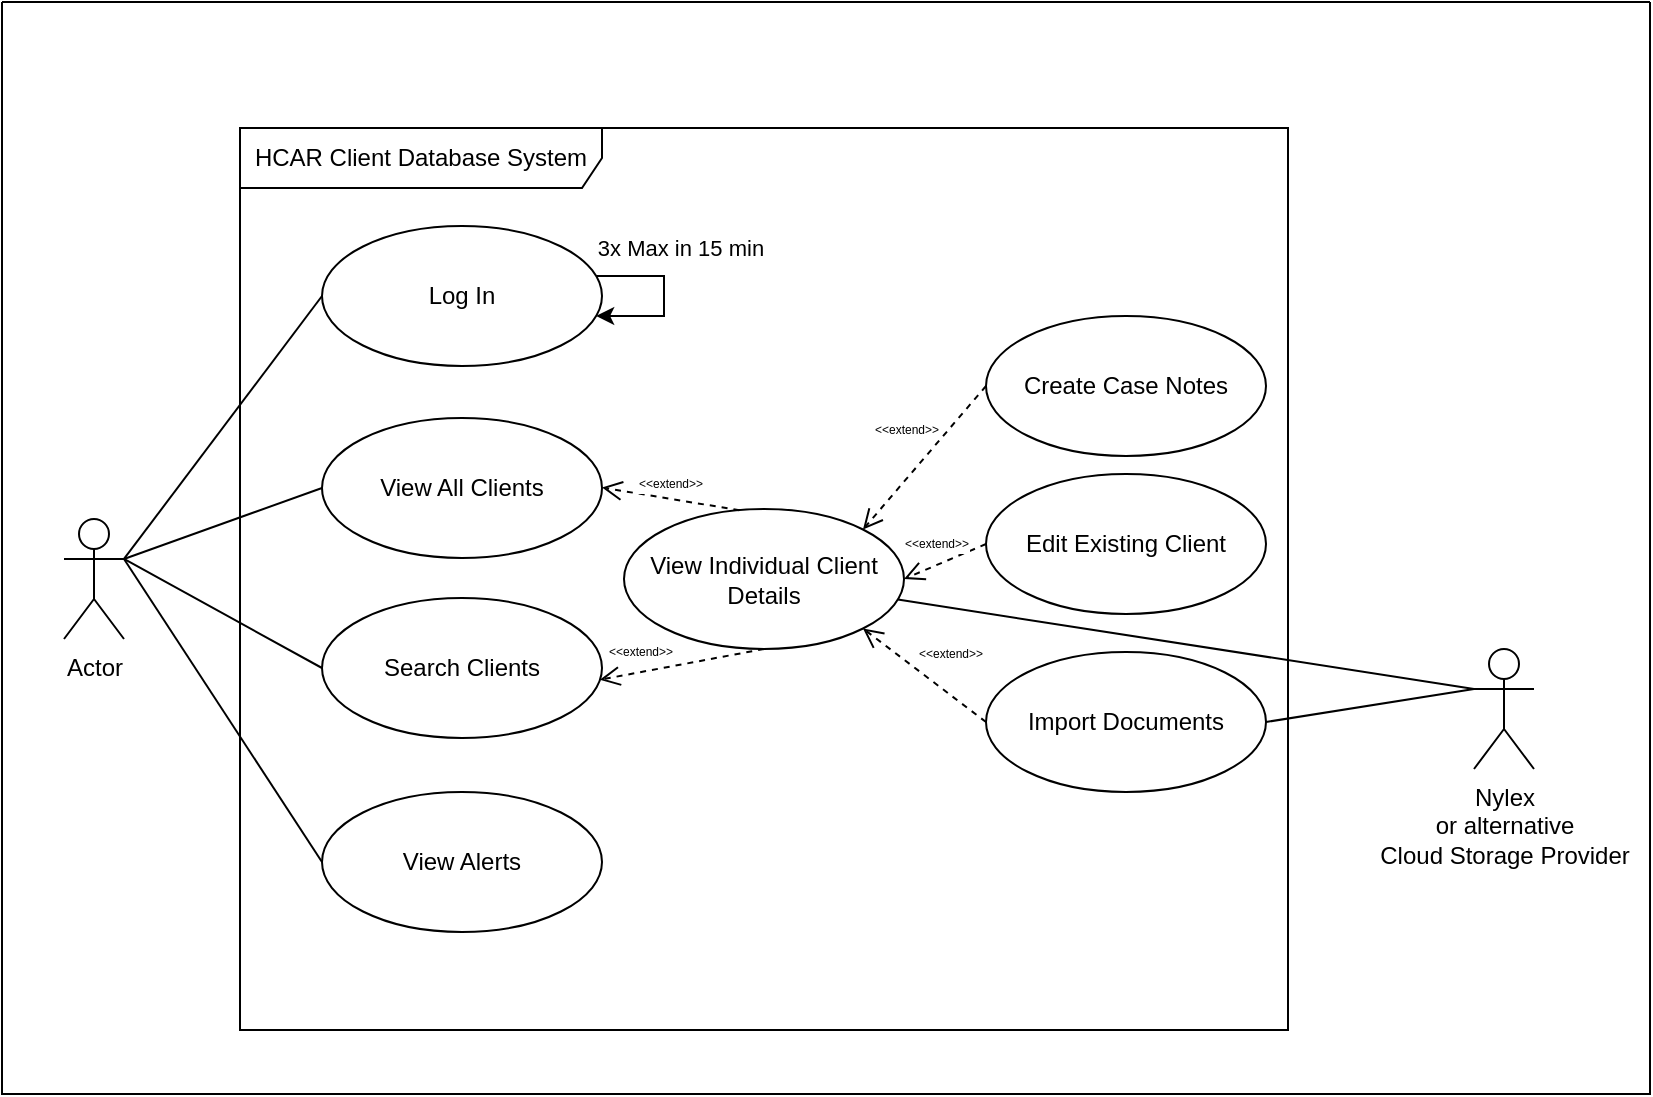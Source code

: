 <mxfile version="26.0.14">
  <diagram name="Page-1" id="rmVyShfenJO33FMo0YmL">
    <mxGraphModel dx="1424" dy="1499" grid="0" gridSize="10" guides="1" tooltips="1" connect="1" arrows="1" fold="1" page="0" pageScale="1" pageWidth="850" pageHeight="1100" math="0" shadow="0">
      <root>
        <mxCell id="0" />
        <mxCell id="1" parent="0" />
        <mxCell id="NuvKzXES3Ksyc1iF0SYu-27" value="" style="swimlane;startSize=0;" vertex="1" parent="1">
          <mxGeometry x="-155" y="-190" width="824" height="546" as="geometry">
            <mxRectangle x="-155" y="-190" width="50" height="44" as="alternateBounds" />
          </mxGeometry>
        </mxCell>
        <mxCell id="I8v7dZetL3Mw16XREhYY-1" value="Actor" style="shape=umlActor;verticalLabelPosition=bottom;verticalAlign=top;html=1;" parent="1" vertex="1">
          <mxGeometry x="-124" y="68.5" width="30" height="60" as="geometry" />
        </mxCell>
        <mxCell id="I8v7dZetL3Mw16XREhYY-2" value="Nylex&lt;br&gt;or alternative&lt;br&gt;Cloud Storage Provider" style="shape=umlActor;verticalLabelPosition=bottom;verticalAlign=top;html=1;" parent="1" vertex="1">
          <mxGeometry x="581" y="133.5" width="30" height="60" as="geometry" />
        </mxCell>
        <mxCell id="I8v7dZetL3Mw16XREhYY-4" value="HCAR Client Database System" style="shape=umlFrame;whiteSpace=wrap;html=1;pointerEvents=0;width=181;height=30;" parent="1" vertex="1">
          <mxGeometry x="-36" y="-127" width="524" height="451" as="geometry" />
        </mxCell>
        <mxCell id="I8v7dZetL3Mw16XREhYY-5" value="Log In" style="ellipse;whiteSpace=wrap;html=1;" parent="1" vertex="1">
          <mxGeometry x="5" y="-78" width="140" height="70" as="geometry" />
        </mxCell>
        <mxCell id="I8v7dZetL3Mw16XREhYY-6" value="View All Clients" style="ellipse;whiteSpace=wrap;html=1;" parent="1" vertex="1">
          <mxGeometry x="5" y="18" width="140" height="70" as="geometry" />
        </mxCell>
        <mxCell id="I8v7dZetL3Mw16XREhYY-7" value="Search Clients" style="ellipse;whiteSpace=wrap;html=1;" parent="1" vertex="1">
          <mxGeometry x="5" y="108" width="140" height="70" as="geometry" />
        </mxCell>
        <mxCell id="I8v7dZetL3Mw16XREhYY-8" value="View Individual Client Details" style="ellipse;whiteSpace=wrap;html=1;" parent="1" vertex="1">
          <mxGeometry x="156" y="63.5" width="140" height="70" as="geometry" />
        </mxCell>
        <mxCell id="I8v7dZetL3Mw16XREhYY-9" value="View Alerts" style="ellipse;whiteSpace=wrap;html=1;" parent="1" vertex="1">
          <mxGeometry x="5" y="205" width="140" height="70" as="geometry" />
        </mxCell>
        <mxCell id="I8v7dZetL3Mw16XREhYY-10" value="Edit Existing Client" style="ellipse;whiteSpace=wrap;html=1;" parent="1" vertex="1">
          <mxGeometry x="337" y="46" width="140" height="70" as="geometry" />
        </mxCell>
        <mxCell id="NuvKzXES3Ksyc1iF0SYu-1" style="edgeStyle=orthogonalEdgeStyle;rounded=0;orthogonalLoop=1;jettySize=auto;html=1;elbow=vertical;" edge="1" parent="1" source="I8v7dZetL3Mw16XREhYY-5" target="I8v7dZetL3Mw16XREhYY-5">
          <mxGeometry relative="1" as="geometry">
            <Array as="points">
              <mxPoint x="176" y="-43" />
            </Array>
          </mxGeometry>
        </mxCell>
        <mxCell id="NuvKzXES3Ksyc1iF0SYu-29" value="3x Max in 15 min" style="edgeLabel;html=1;align=center;verticalAlign=middle;resizable=0;points=[];" vertex="1" connectable="0" parent="NuvKzXES3Ksyc1iF0SYu-1">
          <mxGeometry x="-0.296" relative="1" as="geometry">
            <mxPoint x="11" y="-14" as="offset" />
          </mxGeometry>
        </mxCell>
        <mxCell id="NuvKzXES3Ksyc1iF0SYu-4" value="Create Case Notes" style="ellipse;whiteSpace=wrap;html=1;" vertex="1" parent="1">
          <mxGeometry x="337" y="-33" width="140" height="70" as="geometry" />
        </mxCell>
        <mxCell id="NuvKzXES3Ksyc1iF0SYu-5" value="Import Documents" style="ellipse;whiteSpace=wrap;html=1;" vertex="1" parent="1">
          <mxGeometry x="337" y="135" width="140" height="70" as="geometry" />
        </mxCell>
        <mxCell id="NuvKzXES3Ksyc1iF0SYu-12" value="&lt;font style=&quot;font-size: 6px;&quot;&gt;&amp;lt;&amp;lt;extend&amp;gt;&amp;gt;&lt;/font&gt;" style="html=1;verticalAlign=bottom;endArrow=open;dashed=1;endSize=8;curved=0;rounded=0;exitX=0.412;exitY=0.009;exitDx=0;exitDy=0;exitPerimeter=0;" edge="1" parent="1" source="I8v7dZetL3Mw16XREhYY-8">
          <mxGeometry relative="1" as="geometry">
            <mxPoint x="225" y="52.76" as="sourcePoint" />
            <mxPoint x="145" y="52.76" as="targetPoint" />
          </mxGeometry>
        </mxCell>
        <mxCell id="NuvKzXES3Ksyc1iF0SYu-13" value="&lt;font style=&quot;font-size: 6px;&quot;&gt;&amp;lt;&amp;lt;extend&amp;gt;&amp;gt;&lt;/font&gt;" style="html=1;verticalAlign=bottom;endArrow=open;dashed=1;endSize=8;curved=0;rounded=0;exitX=0;exitY=0.5;exitDx=0;exitDy=0;entryX=1;entryY=1;entryDx=0;entryDy=0;" edge="1" parent="1" source="NuvKzXES3Ksyc1iF0SYu-5" target="I8v7dZetL3Mw16XREhYY-8">
          <mxGeometry x="-0.21" y="-11" relative="1" as="geometry">
            <mxPoint x="338" y="164.24" as="sourcePoint" />
            <mxPoint x="264" y="153" as="targetPoint" />
            <mxPoint as="offset" />
          </mxGeometry>
        </mxCell>
        <mxCell id="NuvKzXES3Ksyc1iF0SYu-14" value="&lt;font style=&quot;font-size: 6px;&quot;&gt;&amp;lt;&amp;lt;extend&amp;gt;&amp;gt;&lt;/font&gt;" style="html=1;verticalAlign=bottom;endArrow=open;dashed=1;endSize=8;curved=0;rounded=0;exitX=0.5;exitY=1;exitDx=0;exitDy=0;entryX=0.992;entryY=0.584;entryDx=0;entryDy=0;entryPerimeter=0;" edge="1" parent="1" source="I8v7dZetL3Mw16XREhYY-8" target="I8v7dZetL3Mw16XREhYY-7">
          <mxGeometry x="0.493" y="-3" relative="1" as="geometry">
            <mxPoint x="230" y="169.24" as="sourcePoint" />
            <mxPoint x="156" y="158" as="targetPoint" />
            <mxPoint as="offset" />
          </mxGeometry>
        </mxCell>
        <mxCell id="NuvKzXES3Ksyc1iF0SYu-15" value="&lt;font style=&quot;font-size: 6px;&quot;&gt;&amp;lt;&amp;lt;extend&amp;gt;&amp;gt;&lt;/font&gt;" style="html=1;verticalAlign=bottom;endArrow=open;dashed=1;endSize=8;curved=0;rounded=0;exitX=0;exitY=0.5;exitDx=0;exitDy=0;entryX=1;entryY=0.5;entryDx=0;entryDy=0;" edge="1" parent="1" source="I8v7dZetL3Mw16XREhYY-10" target="I8v7dZetL3Mw16XREhYY-8">
          <mxGeometry x="0.155" y="-3" relative="1" as="geometry">
            <mxPoint x="353" y="72.24" as="sourcePoint" />
            <mxPoint x="279" y="61" as="targetPoint" />
            <mxPoint as="offset" />
          </mxGeometry>
        </mxCell>
        <mxCell id="NuvKzXES3Ksyc1iF0SYu-16" value="&lt;font style=&quot;font-size: 6px;&quot;&gt;&amp;lt;&amp;lt;extend&amp;gt;&amp;gt;&lt;/font&gt;" style="html=1;verticalAlign=bottom;endArrow=open;dashed=1;endSize=8;curved=0;rounded=0;exitX=0;exitY=0.5;exitDx=0;exitDy=0;entryX=1;entryY=0;entryDx=0;entryDy=0;" edge="1" parent="1" source="NuvKzXES3Ksyc1iF0SYu-4" target="I8v7dZetL3Mw16XREhYY-8">
          <mxGeometry x="0.02" y="-11" relative="1" as="geometry">
            <mxPoint x="333" y="18" as="sourcePoint" />
            <mxPoint x="259" y="6.76" as="targetPoint" />
            <mxPoint as="offset" />
          </mxGeometry>
        </mxCell>
        <mxCell id="NuvKzXES3Ksyc1iF0SYu-20" value="" style="endArrow=none;html=1;rounded=0;entryX=0;entryY=0.5;entryDx=0;entryDy=0;exitX=1;exitY=0.333;exitDx=0;exitDy=0;exitPerimeter=0;" edge="1" parent="1" source="I8v7dZetL3Mw16XREhYY-1" target="I8v7dZetL3Mw16XREhYY-5">
          <mxGeometry width="50" height="50" relative="1" as="geometry">
            <mxPoint x="-78" y="67" as="sourcePoint" />
            <mxPoint x="-2" y="102" as="targetPoint" />
          </mxGeometry>
        </mxCell>
        <mxCell id="NuvKzXES3Ksyc1iF0SYu-21" value="" style="endArrow=none;html=1;rounded=0;entryX=0;entryY=0.5;entryDx=0;entryDy=0;exitX=1;exitY=0.333;exitDx=0;exitDy=0;exitPerimeter=0;" edge="1" parent="1" source="I8v7dZetL3Mw16XREhYY-1" target="I8v7dZetL3Mw16XREhYY-6">
          <mxGeometry width="50" height="50" relative="1" as="geometry">
            <mxPoint x="-52" y="152" as="sourcePoint" />
            <mxPoint x="-2" y="102" as="targetPoint" />
          </mxGeometry>
        </mxCell>
        <mxCell id="NuvKzXES3Ksyc1iF0SYu-22" value="" style="endArrow=none;html=1;rounded=0;entryX=0;entryY=0.5;entryDx=0;entryDy=0;exitX=1;exitY=0.333;exitDx=0;exitDy=0;exitPerimeter=0;" edge="1" parent="1" source="I8v7dZetL3Mw16XREhYY-1" target="I8v7dZetL3Mw16XREhYY-7">
          <mxGeometry width="50" height="50" relative="1" as="geometry">
            <mxPoint x="12" y="160" as="sourcePoint" />
            <mxPoint x="62" y="110" as="targetPoint" />
          </mxGeometry>
        </mxCell>
        <mxCell id="NuvKzXES3Ksyc1iF0SYu-23" value="" style="endArrow=none;html=1;rounded=0;entryX=0;entryY=0.5;entryDx=0;entryDy=0;exitX=1;exitY=0.333;exitDx=0;exitDy=0;exitPerimeter=0;" edge="1" parent="1" source="I8v7dZetL3Mw16XREhYY-1" target="I8v7dZetL3Mw16XREhYY-9">
          <mxGeometry width="50" height="50" relative="1" as="geometry">
            <mxPoint x="12" y="160" as="sourcePoint" />
            <mxPoint x="62" y="110" as="targetPoint" />
          </mxGeometry>
        </mxCell>
        <mxCell id="NuvKzXES3Ksyc1iF0SYu-24" value="" style="endArrow=none;html=1;rounded=0;entryX=1;entryY=0.5;entryDx=0;entryDy=0;exitX=0;exitY=0.333;exitDx=0;exitDy=0;exitPerimeter=0;" edge="1" parent="1" source="I8v7dZetL3Mw16XREhYY-2" target="NuvKzXES3Ksyc1iF0SYu-5">
          <mxGeometry width="50" height="50" relative="1" as="geometry">
            <mxPoint x="512" y="211" as="sourcePoint" />
            <mxPoint x="562" y="161" as="targetPoint" />
          </mxGeometry>
        </mxCell>
        <mxCell id="NuvKzXES3Ksyc1iF0SYu-25" value="" style="endArrow=none;html=1;rounded=0;entryX=0;entryY=0.333;entryDx=0;entryDy=0;entryPerimeter=0;" edge="1" parent="1" source="I8v7dZetL3Mw16XREhYY-8" target="I8v7dZetL3Mw16XREhYY-2">
          <mxGeometry width="50" height="50" relative="1" as="geometry">
            <mxPoint x="498" y="309" as="sourcePoint" />
            <mxPoint x="548" y="259" as="targetPoint" />
          </mxGeometry>
        </mxCell>
      </root>
    </mxGraphModel>
  </diagram>
</mxfile>
